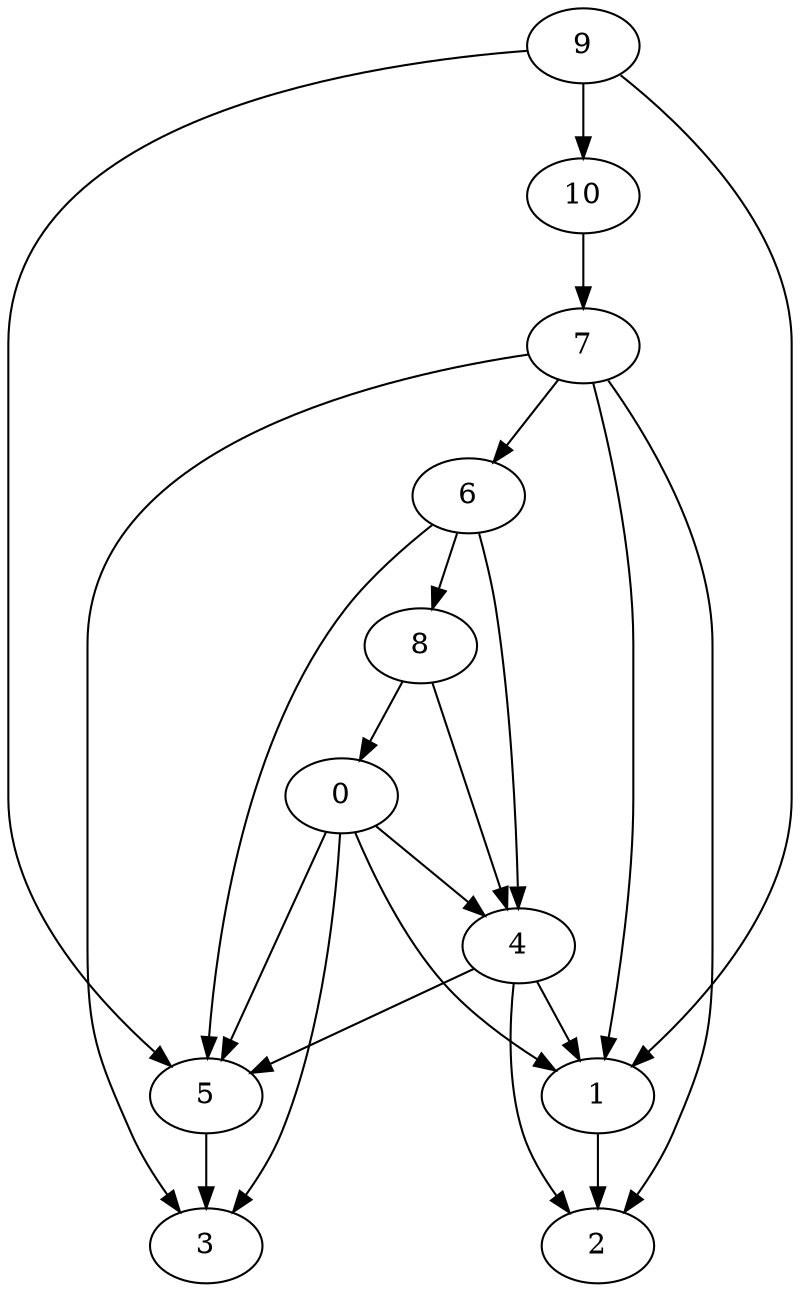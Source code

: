 strict digraph  {
	0	 [pos="0.332884016653,5.0087207533"];
	1	 [pos="0.0920579168157,7.01184625655"];
	0 -> 1;
	3	 [pos="0.47206282965,8.01684351296"];
	0 -> 3;
	4	 [pos="0.212537570737,6.0097291474"];
	0 -> 4;
	5	 [pos="0.486103987315,7.01198169331"];
	0 -> 5;
	2	 [pos="0.0,8.01645969998"];
	1 -> 2;
	4 -> 1;
	4 -> 2;
	4 -> 5;
	5 -> 3;
	6	 [pos="0.310182621519,3.00649018851"];
	6 -> 4;
	6 -> 5;
	8	 [pos="0.288735378562,4.00767718813"];
	6 -> 8;
	7	 [pos="0.212076760627,2.00516787641"];
	7 -> 1;
	7 -> 2;
	7 -> 3;
	7 -> 6;
	8 -> 0;
	8 -> 4;
	9	 [pos="0.295405578441,0.0"];
	9 -> 1;
	9 -> 5;
	10	 [pos="0.285397741382,1.00295292765"];
	9 -> 10;
	10 -> 7;
}
